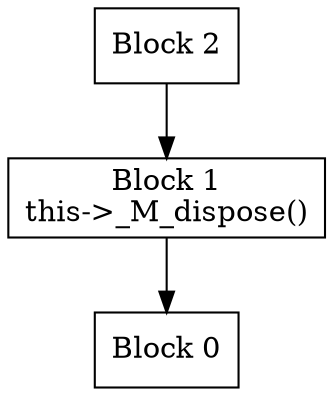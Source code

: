 digraph CFG {
  node [shape=box];
  0 [label="Block 0\n"];
  1 [label="Block 1\nthis->_M_dispose()\n"];
  2 [label="Block 2\n"];
  1 -> 0;
  2 -> 1;
}
